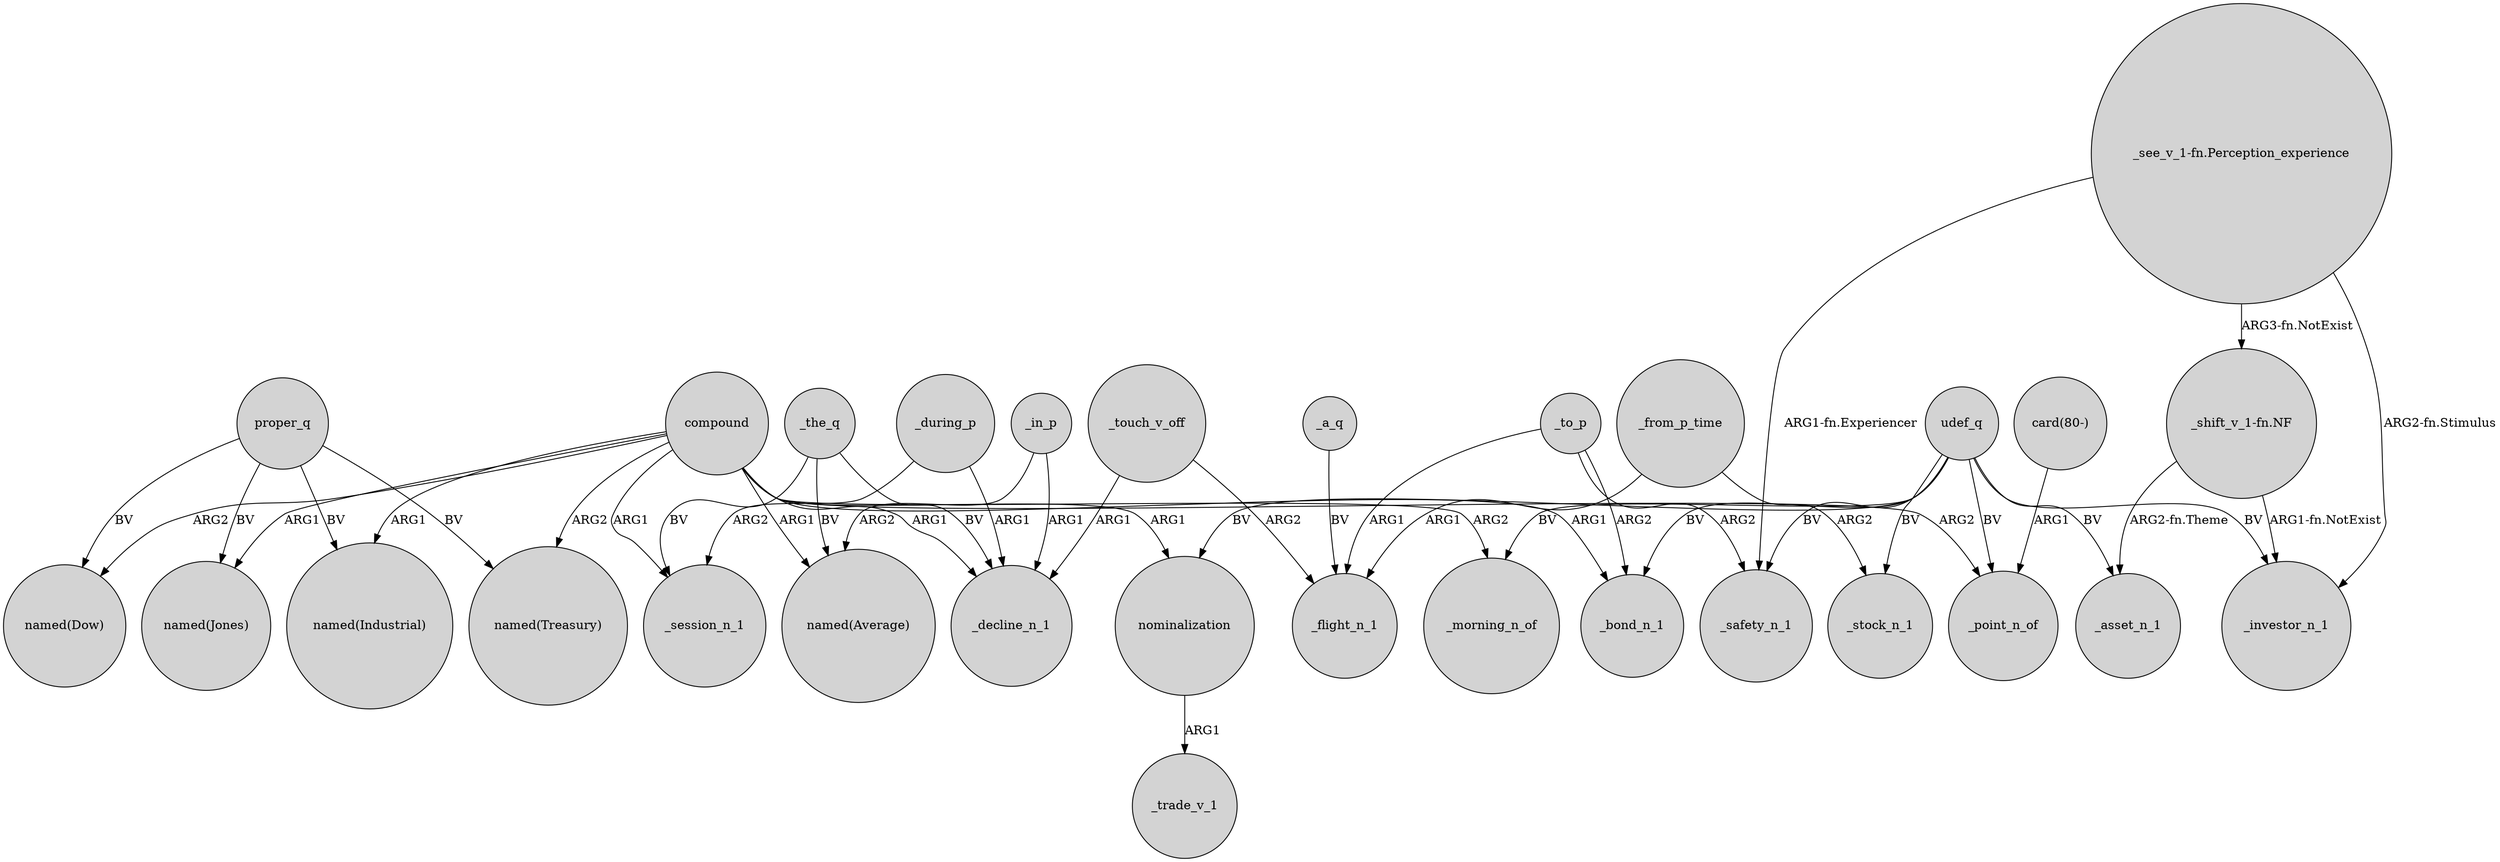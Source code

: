 digraph {
	node [shape=circle style=filled]
	compound -> "named(Industrial)" [label=ARG1]
	compound -> "named(Treasury)" [label=ARG2]
	_a_q -> _flight_n_1 [label=BV]
	_the_q -> _session_n_1 [label=BV]
	compound -> "named(Dow)" [label=ARG2]
	compound -> _morning_n_of [label=ARG2]
	udef_q -> _investor_n_1 [label=BV]
	_to_p -> _flight_n_1 [label=ARG1]
	"_see_v_1-fn.Perception_experience" -> _investor_n_1 [label="ARG2-fn.Stimulus"]
	compound -> _bond_n_1 [label=ARG1]
	_to_p -> _bond_n_1 [label=ARG2]
	proper_q -> "named(Dow)" [label=BV]
	_during_p -> _session_n_1 [label=ARG2]
	compound -> "named(Average)" [label=ARG1]
	nominalization -> _trade_v_1 [label=ARG1]
	_the_q -> _decline_n_1 [label=BV]
	"_see_v_1-fn.Perception_experience" -> _safety_n_1 [label="ARG1-fn.Experiencer"]
	udef_q -> _asset_n_1 [label=BV]
	_during_p -> _decline_n_1 [label=ARG1]
	proper_q -> "named(Industrial)" [label=BV]
	udef_q -> _bond_n_1 [label=BV]
	proper_q -> "named(Jones)" [label=BV]
	udef_q -> _stock_n_1 [label=BV]
	_to_p -> _safety_n_1 [label=ARG2]
	compound -> _point_n_of [label=ARG2]
	_touch_v_off -> _flight_n_1 [label=ARG2]
	"_see_v_1-fn.Perception_experience" -> "_shift_v_1-fn.NF" [label="ARG3-fn.NotExist"]
	compound -> _session_n_1 [label=ARG1]
	_in_p -> "named(Average)" [label=ARG2]
	_from_p_time -> _flight_n_1 [label=ARG1]
	_in_p -> _decline_n_1 [label=ARG1]
	udef_q -> nominalization [label=BV]
	udef_q -> _safety_n_1 [label=BV]
	proper_q -> "named(Treasury)" [label=BV]
	"_shift_v_1-fn.NF" -> _investor_n_1 [label="ARG1-fn.NotExist"]
	compound -> _decline_n_1 [label=ARG1]
	"card(80-)" -> _point_n_of [label=ARG1]
	_touch_v_off -> _decline_n_1 [label=ARG1]
	"_shift_v_1-fn.NF" -> _asset_n_1 [label="ARG2-fn.Theme"]
	compound -> "named(Jones)" [label=ARG1]
	_the_q -> "named(Average)" [label=BV]
	compound -> nominalization [label=ARG1]
	_from_p_time -> _stock_n_1 [label=ARG2]
	udef_q -> _point_n_of [label=BV]
	udef_q -> _morning_n_of [label=BV]
}

